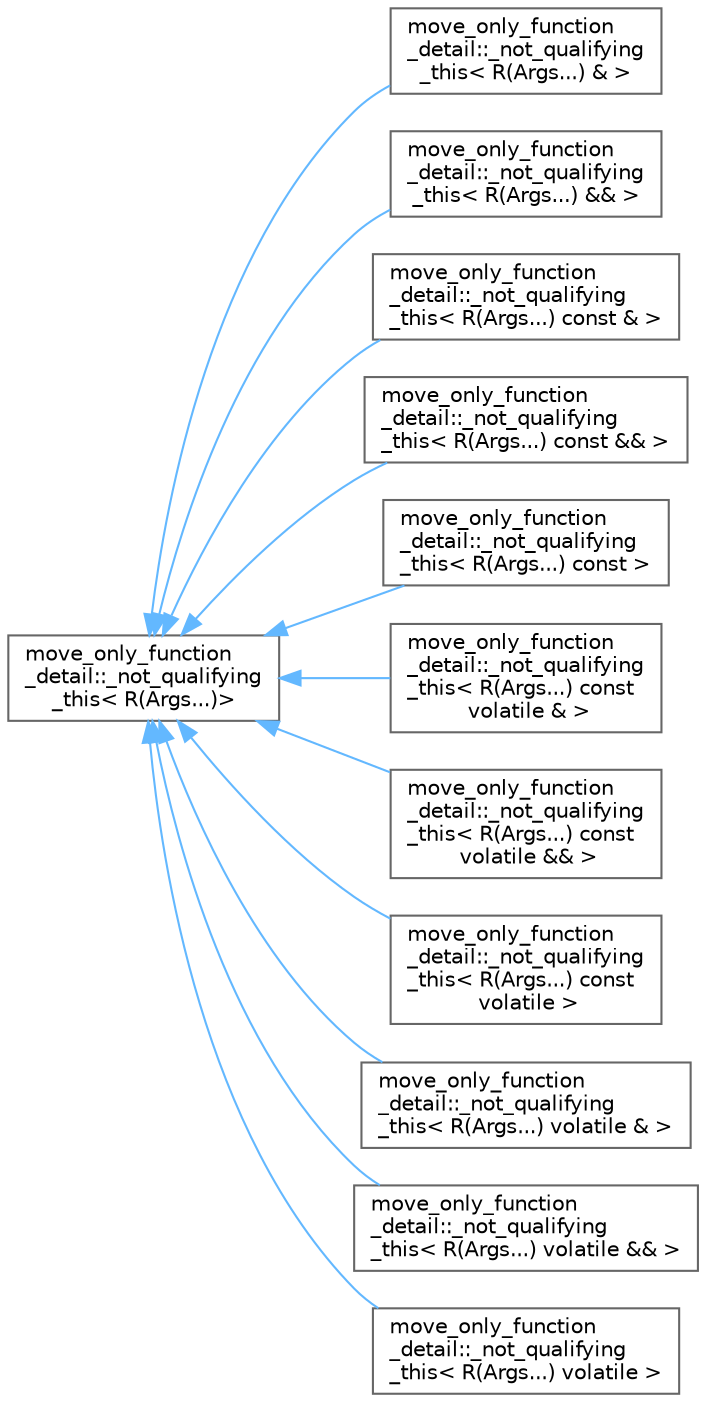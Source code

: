 digraph "类继承关系图"
{
 // LATEX_PDF_SIZE
  bgcolor="transparent";
  edge [fontname=Helvetica,fontsize=10,labelfontname=Helvetica,labelfontsize=10];
  node [fontname=Helvetica,fontsize=10,shape=box,height=0.2,width=0.4];
  rankdir="LR";
  Node0 [id="Node000000",label="move_only_function\l_detail::_not_qualifying\l_this\< R(Args...)\>",height=0.2,width=0.4,color="grey40", fillcolor="white", style="filled",URL="$structmove__only__function__detail_1_1__not__qualifying__this_3_01_r_07_args_8_8_8_08_4.html",tooltip=" "];
  Node0 -> Node1 [id="edge5669_Node000000_Node000001",dir="back",color="steelblue1",style="solid",tooltip=" "];
  Node1 [id="Node000001",label="move_only_function\l_detail::_not_qualifying\l_this\< R(Args...) & \>",height=0.2,width=0.4,color="grey40", fillcolor="white", style="filled",URL="$structmove__only__function__detail_1_1__not__qualifying__this_3_01_r_07_args_8_8_8_08_01_6_01_4.html",tooltip=" "];
  Node0 -> Node2 [id="edge5670_Node000000_Node000002",dir="back",color="steelblue1",style="solid",tooltip=" "];
  Node2 [id="Node000002",label="move_only_function\l_detail::_not_qualifying\l_this\< R(Args...) && \>",height=0.2,width=0.4,color="grey40", fillcolor="white", style="filled",URL="$structmove__only__function__detail_1_1__not__qualifying__this_3_01_r_07_args_8_8_8_08_01_6_6_01_4.html",tooltip=" "];
  Node0 -> Node3 [id="edge5671_Node000000_Node000003",dir="back",color="steelblue1",style="solid",tooltip=" "];
  Node3 [id="Node000003",label="move_only_function\l_detail::_not_qualifying\l_this\< R(Args...) const & \>",height=0.2,width=0.4,color="grey40", fillcolor="white", style="filled",URL="$structmove__only__function__detail_1_1__not__qualifying__this_3_01_r_07_args_8_8_8_08_01const_01_6_01_4.html",tooltip=" "];
  Node0 -> Node4 [id="edge5672_Node000000_Node000004",dir="back",color="steelblue1",style="solid",tooltip=" "];
  Node4 [id="Node000004",label="move_only_function\l_detail::_not_qualifying\l_this\< R(Args...) const && \>",height=0.2,width=0.4,color="grey40", fillcolor="white", style="filled",URL="$structmove__only__function__detail_1_1__not__qualifying__this_3_01_r_07_args_8_8_8_08_01const_01_6_6_01_4.html",tooltip=" "];
  Node0 -> Node5 [id="edge5673_Node000000_Node000005",dir="back",color="steelblue1",style="solid",tooltip=" "];
  Node5 [id="Node000005",label="move_only_function\l_detail::_not_qualifying\l_this\< R(Args...) const \>",height=0.2,width=0.4,color="grey40", fillcolor="white", style="filled",URL="$structmove__only__function__detail_1_1__not__qualifying__this_3_01_r_07_args_8_8_8_08_01const_01_4.html",tooltip=" "];
  Node0 -> Node6 [id="edge5674_Node000000_Node000006",dir="back",color="steelblue1",style="solid",tooltip=" "];
  Node6 [id="Node000006",label="move_only_function\l_detail::_not_qualifying\l_this\< R(Args...) const\l volatile & \>",height=0.2,width=0.4,color="grey40", fillcolor="white", style="filled",URL="$structmove__only__function__detail_1_1__not__qualifying__this_3_01_r_07_args_8_8_8_08_01const_01volatile_01_6_01_4.html",tooltip=" "];
  Node0 -> Node7 [id="edge5675_Node000000_Node000007",dir="back",color="steelblue1",style="solid",tooltip=" "];
  Node7 [id="Node000007",label="move_only_function\l_detail::_not_qualifying\l_this\< R(Args...) const\l volatile && \>",height=0.2,width=0.4,color="grey40", fillcolor="white", style="filled",URL="$structmove__only__function__detail_1_1__not__qualifying__this_3_01_r_07_args_8_8_8_08_01const_01volatile_01_6_6_01_4.html",tooltip=" "];
  Node0 -> Node8 [id="edge5676_Node000000_Node000008",dir="back",color="steelblue1",style="solid",tooltip=" "];
  Node8 [id="Node000008",label="move_only_function\l_detail::_not_qualifying\l_this\< R(Args...) const\l volatile \>",height=0.2,width=0.4,color="grey40", fillcolor="white", style="filled",URL="$structmove__only__function__detail_1_1__not__qualifying__this_3_01_r_07_args_8_8_8_08_01const_01volatile_01_4.html",tooltip=" "];
  Node0 -> Node9 [id="edge5677_Node000000_Node000009",dir="back",color="steelblue1",style="solid",tooltip=" "];
  Node9 [id="Node000009",label="move_only_function\l_detail::_not_qualifying\l_this\< R(Args...) volatile & \>",height=0.2,width=0.4,color="grey40", fillcolor="white", style="filled",URL="$structmove__only__function__detail_1_1__not__qualifying__this_3_01_r_07_args_8_8_8_08_01volatile_01_6_01_4.html",tooltip=" "];
  Node0 -> Node10 [id="edge5678_Node000000_Node000010",dir="back",color="steelblue1",style="solid",tooltip=" "];
  Node10 [id="Node000010",label="move_only_function\l_detail::_not_qualifying\l_this\< R(Args...) volatile && \>",height=0.2,width=0.4,color="grey40", fillcolor="white", style="filled",URL="$structmove__only__function__detail_1_1__not__qualifying__this_3_01_r_07_args_8_8_8_08_01volatile_01_6_6_01_4.html",tooltip=" "];
  Node0 -> Node11 [id="edge5679_Node000000_Node000011",dir="back",color="steelblue1",style="solid",tooltip=" "];
  Node11 [id="Node000011",label="move_only_function\l_detail::_not_qualifying\l_this\< R(Args...) volatile \>",height=0.2,width=0.4,color="grey40", fillcolor="white", style="filled",URL="$structmove__only__function__detail_1_1__not__qualifying__this_3_01_r_07_args_8_8_8_08_01volatile_01_4.html",tooltip=" "];
}
